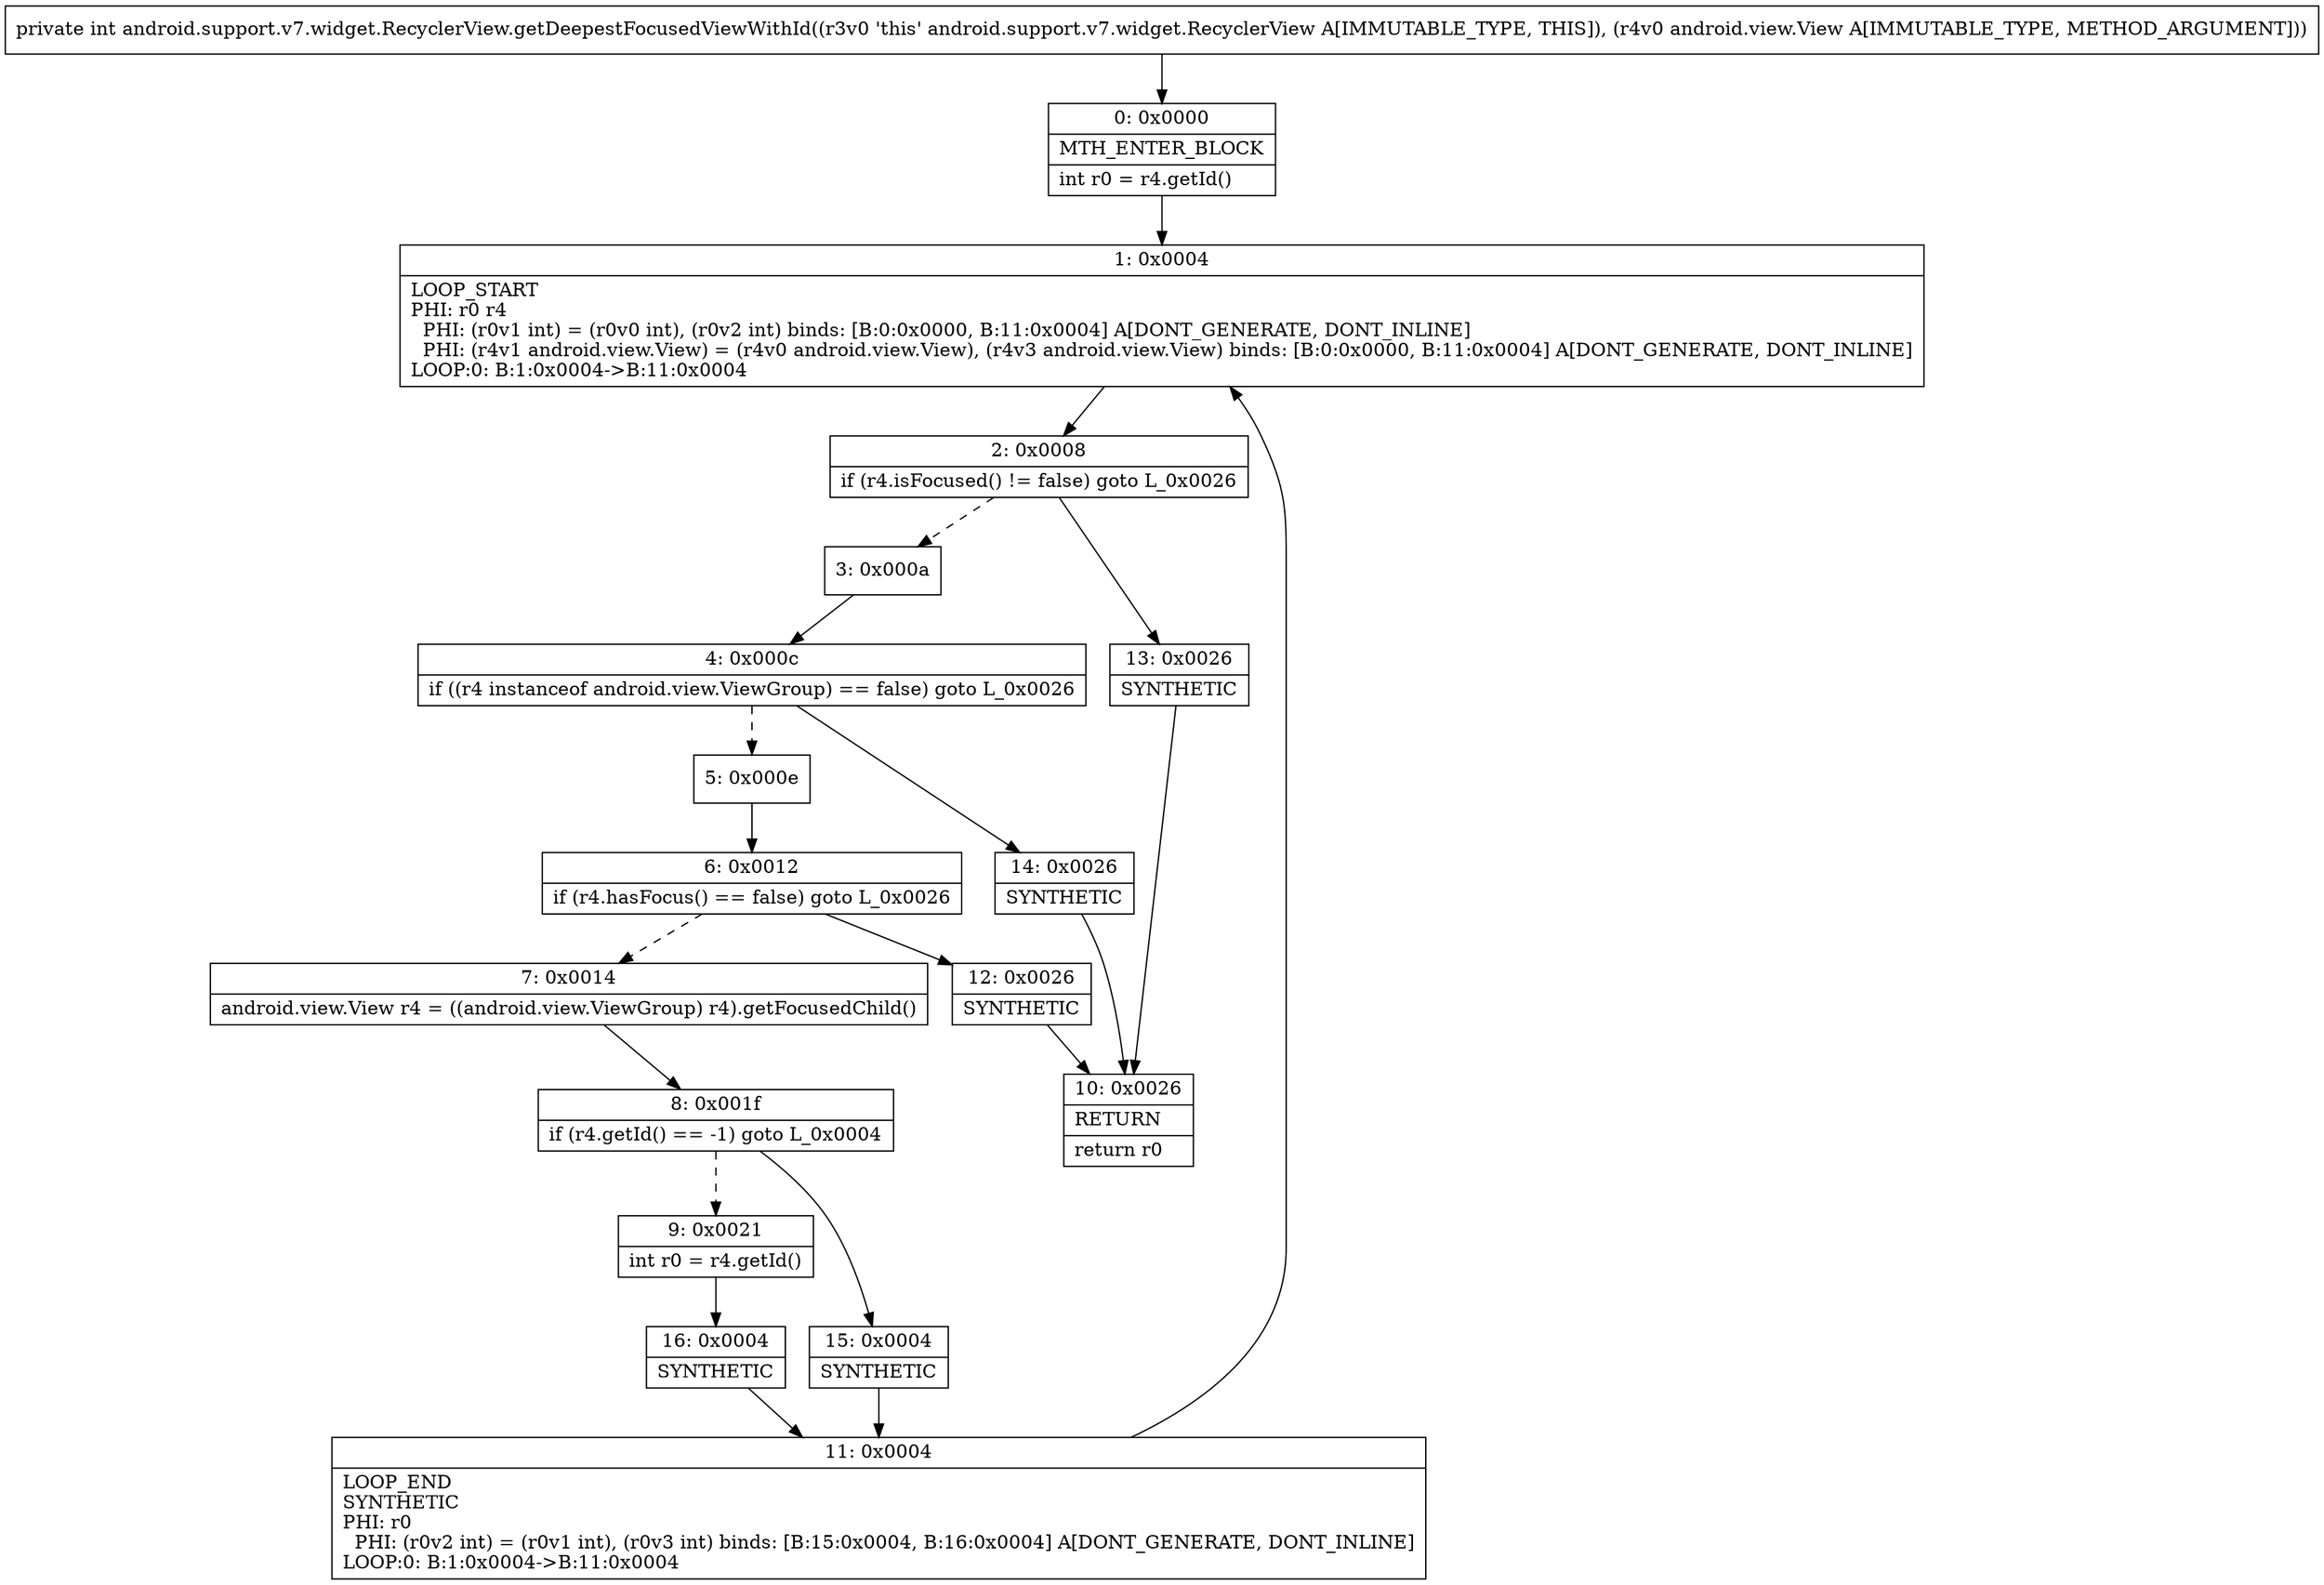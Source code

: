 digraph "CFG forandroid.support.v7.widget.RecyclerView.getDeepestFocusedViewWithId(Landroid\/view\/View;)I" {
Node_0 [shape=record,label="{0\:\ 0x0000|MTH_ENTER_BLOCK\l|int r0 = r4.getId()\l}"];
Node_1 [shape=record,label="{1\:\ 0x0004|LOOP_START\lPHI: r0 r4 \l  PHI: (r0v1 int) = (r0v0 int), (r0v2 int) binds: [B:0:0x0000, B:11:0x0004] A[DONT_GENERATE, DONT_INLINE]\l  PHI: (r4v1 android.view.View) = (r4v0 android.view.View), (r4v3 android.view.View) binds: [B:0:0x0000, B:11:0x0004] A[DONT_GENERATE, DONT_INLINE]\lLOOP:0: B:1:0x0004\-\>B:11:0x0004\l}"];
Node_2 [shape=record,label="{2\:\ 0x0008|if (r4.isFocused() != false) goto L_0x0026\l}"];
Node_3 [shape=record,label="{3\:\ 0x000a}"];
Node_4 [shape=record,label="{4\:\ 0x000c|if ((r4 instanceof android.view.ViewGroup) == false) goto L_0x0026\l}"];
Node_5 [shape=record,label="{5\:\ 0x000e}"];
Node_6 [shape=record,label="{6\:\ 0x0012|if (r4.hasFocus() == false) goto L_0x0026\l}"];
Node_7 [shape=record,label="{7\:\ 0x0014|android.view.View r4 = ((android.view.ViewGroup) r4).getFocusedChild()\l}"];
Node_8 [shape=record,label="{8\:\ 0x001f|if (r4.getId() == \-1) goto L_0x0004\l}"];
Node_9 [shape=record,label="{9\:\ 0x0021|int r0 = r4.getId()\l}"];
Node_10 [shape=record,label="{10\:\ 0x0026|RETURN\l|return r0\l}"];
Node_11 [shape=record,label="{11\:\ 0x0004|LOOP_END\lSYNTHETIC\lPHI: r0 \l  PHI: (r0v2 int) = (r0v1 int), (r0v3 int) binds: [B:15:0x0004, B:16:0x0004] A[DONT_GENERATE, DONT_INLINE]\lLOOP:0: B:1:0x0004\-\>B:11:0x0004\l}"];
Node_12 [shape=record,label="{12\:\ 0x0026|SYNTHETIC\l}"];
Node_13 [shape=record,label="{13\:\ 0x0026|SYNTHETIC\l}"];
Node_14 [shape=record,label="{14\:\ 0x0026|SYNTHETIC\l}"];
Node_15 [shape=record,label="{15\:\ 0x0004|SYNTHETIC\l}"];
Node_16 [shape=record,label="{16\:\ 0x0004|SYNTHETIC\l}"];
MethodNode[shape=record,label="{private int android.support.v7.widget.RecyclerView.getDeepestFocusedViewWithId((r3v0 'this' android.support.v7.widget.RecyclerView A[IMMUTABLE_TYPE, THIS]), (r4v0 android.view.View A[IMMUTABLE_TYPE, METHOD_ARGUMENT])) }"];
MethodNode -> Node_0;
Node_0 -> Node_1;
Node_1 -> Node_2;
Node_2 -> Node_3[style=dashed];
Node_2 -> Node_13;
Node_3 -> Node_4;
Node_4 -> Node_5[style=dashed];
Node_4 -> Node_14;
Node_5 -> Node_6;
Node_6 -> Node_7[style=dashed];
Node_6 -> Node_12;
Node_7 -> Node_8;
Node_8 -> Node_9[style=dashed];
Node_8 -> Node_15;
Node_9 -> Node_16;
Node_11 -> Node_1;
Node_12 -> Node_10;
Node_13 -> Node_10;
Node_14 -> Node_10;
Node_15 -> Node_11;
Node_16 -> Node_11;
}

